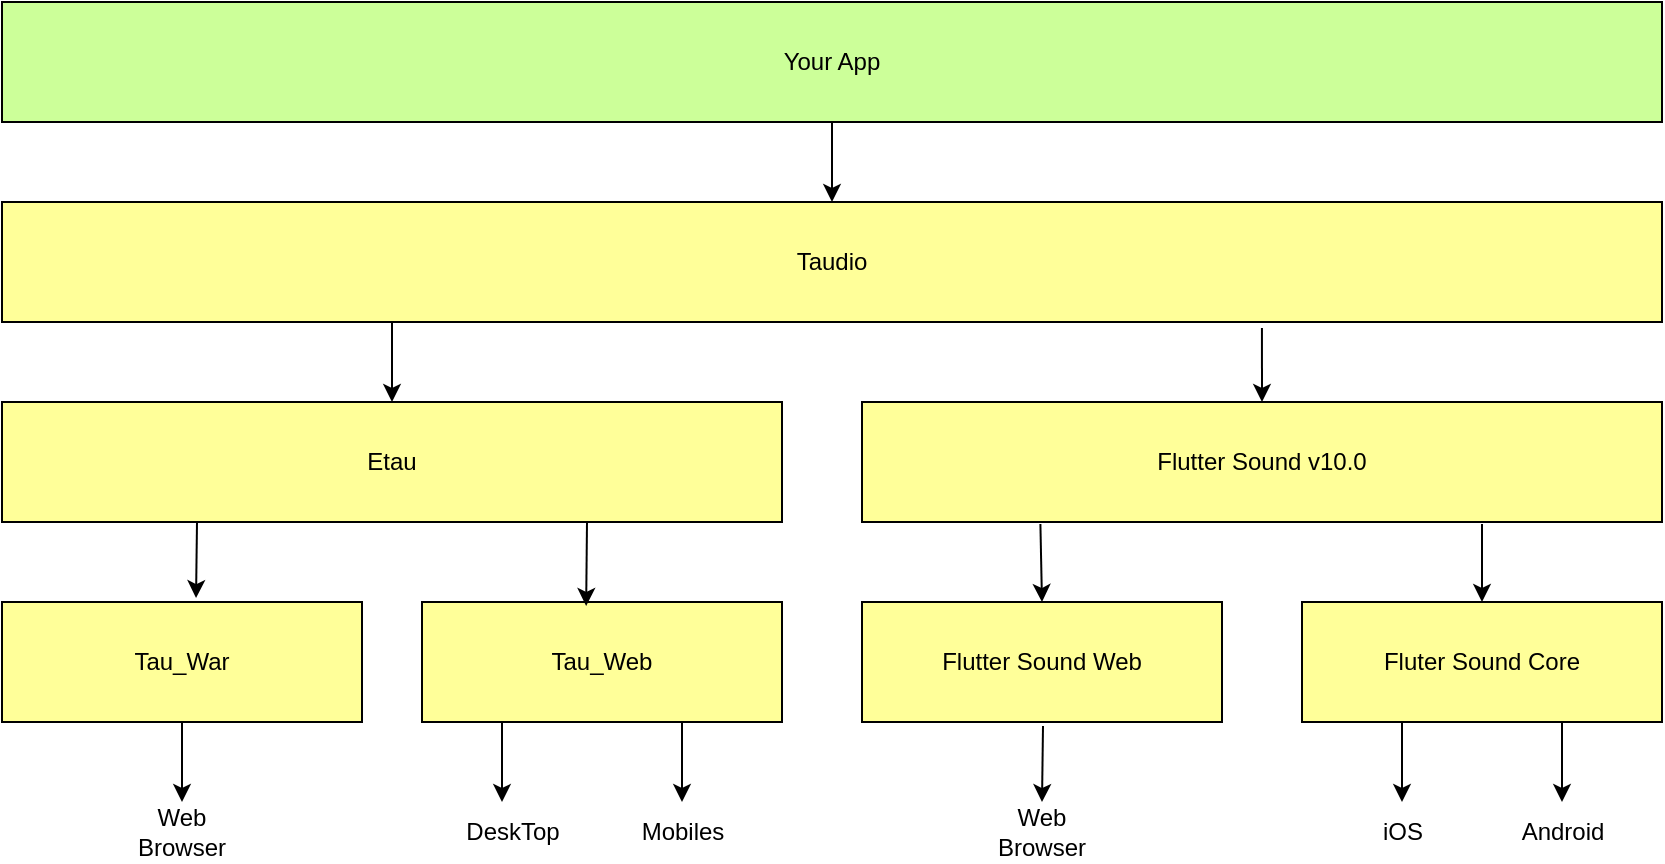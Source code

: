 <mxfile version="26.1.0">
  <diagram name="Page-1" id="OvJyWDLFz_YmrKm2HS_b">
    <mxGraphModel dx="1631" dy="1238" grid="1" gridSize="10" guides="1" tooltips="1" connect="1" arrows="1" fold="1" page="1" pageScale="1" pageWidth="827" pageHeight="1169" math="0" shadow="0">
      <root>
        <mxCell id="0" />
        <mxCell id="1" parent="0" />
        <mxCell id="5ubII6w7WkZbeg2jrxqk-1" value="Your App" style="rounded=0;whiteSpace=wrap;html=1;fillColor=light-dark(#CCFF99,var(--ge-dark-color, #121212));" vertex="1" parent="1">
          <mxGeometry x="10" y="40" width="830" height="60" as="geometry" />
        </mxCell>
        <mxCell id="5ubII6w7WkZbeg2jrxqk-2" value="Taudio" style="rounded=0;whiteSpace=wrap;html=1;fillColor=light-dark(#FFFF99,var(--ge-dark-color, #121212));" vertex="1" parent="1">
          <mxGeometry x="10" y="140" width="830" height="60" as="geometry" />
        </mxCell>
        <mxCell id="5ubII6w7WkZbeg2jrxqk-3" value="Etau" style="rounded=0;whiteSpace=wrap;html=1;fillColor=light-dark(#FFFF99,var(--ge-dark-color, #121212));" vertex="1" parent="1">
          <mxGeometry x="10" y="240" width="390" height="60" as="geometry" />
        </mxCell>
        <mxCell id="5ubII6w7WkZbeg2jrxqk-4" value="Flutter Sound v10.0" style="rounded=0;whiteSpace=wrap;html=1;fillColor=light-dark(#FFFF99,var(--ge-dark-color, #121212));" vertex="1" parent="1">
          <mxGeometry x="440" y="240" width="400" height="60" as="geometry" />
        </mxCell>
        <mxCell id="5ubII6w7WkZbeg2jrxqk-5" value="Tau_War" style="rounded=0;whiteSpace=wrap;html=1;fillColor=light-dark(#FFFF99,var(--ge-dark-color, #121212));" vertex="1" parent="1">
          <mxGeometry x="10" y="340" width="180" height="60" as="geometry" />
        </mxCell>
        <mxCell id="5ubII6w7WkZbeg2jrxqk-7" value="Tau_Web" style="rounded=0;whiteSpace=wrap;html=1;fillColor=light-dark(#FFFF99,var(--ge-dark-color, #121212));" vertex="1" parent="1">
          <mxGeometry x="220" y="340" width="180" height="60" as="geometry" />
        </mxCell>
        <mxCell id="5ubII6w7WkZbeg2jrxqk-9" value="Flutter Sound Web" style="rounded=0;whiteSpace=wrap;html=1;fillColor=light-dark(#FFFF99,var(--ge-dark-color, #121212));" vertex="1" parent="1">
          <mxGeometry x="440" y="340" width="180" height="60" as="geometry" />
        </mxCell>
        <mxCell id="5ubII6w7WkZbeg2jrxqk-10" value="Fluter Sound Core" style="rounded=0;whiteSpace=wrap;html=1;fillColor=light-dark(#FFFF99,var(--ge-dark-color, #121212));" vertex="1" parent="1">
          <mxGeometry x="660" y="340" width="180" height="60" as="geometry" />
        </mxCell>
        <mxCell id="5ubII6w7WkZbeg2jrxqk-11" value="" style="endArrow=classic;html=1;rounded=0;exitX=0.5;exitY=1;exitDx=0;exitDy=0;" edge="1" parent="1" source="5ubII6w7WkZbeg2jrxqk-5">
          <mxGeometry width="50" height="50" relative="1" as="geometry">
            <mxPoint x="310" y="660" as="sourcePoint" />
            <mxPoint x="100" y="440" as="targetPoint" />
          </mxGeometry>
        </mxCell>
        <mxCell id="5ubII6w7WkZbeg2jrxqk-12" value="" style="endArrow=classic;html=1;rounded=0;exitX=0.5;exitY=1;exitDx=0;exitDy=0;" edge="1" parent="1">
          <mxGeometry width="50" height="50" relative="1" as="geometry">
            <mxPoint x="260" y="400" as="sourcePoint" />
            <mxPoint x="260" y="440" as="targetPoint" />
          </mxGeometry>
        </mxCell>
        <mxCell id="5ubII6w7WkZbeg2jrxqk-13" value="" style="endArrow=classic;html=1;rounded=0;exitX=0.5;exitY=1;exitDx=0;exitDy=0;" edge="1" parent="1">
          <mxGeometry width="50" height="50" relative="1" as="geometry">
            <mxPoint x="350" y="400" as="sourcePoint" />
            <mxPoint x="350" y="440" as="targetPoint" />
          </mxGeometry>
        </mxCell>
        <mxCell id="5ubII6w7WkZbeg2jrxqk-14" value="" style="endArrow=classic;html=1;rounded=0;exitX=0.45;exitY=1.033;exitDx=0;exitDy=0;exitPerimeter=0;" edge="1" parent="1">
          <mxGeometry width="50" height="50" relative="1" as="geometry">
            <mxPoint x="530.5" y="401.98" as="sourcePoint" />
            <mxPoint x="530" y="440" as="targetPoint" />
          </mxGeometry>
        </mxCell>
        <mxCell id="5ubII6w7WkZbeg2jrxqk-15" value="" style="endArrow=classic;html=1;rounded=0;exitX=0.5;exitY=1;exitDx=0;exitDy=0;" edge="1" parent="1">
          <mxGeometry width="50" height="50" relative="1" as="geometry">
            <mxPoint x="710" y="400" as="sourcePoint" />
            <mxPoint x="710" y="440" as="targetPoint" />
          </mxGeometry>
        </mxCell>
        <mxCell id="5ubII6w7WkZbeg2jrxqk-16" value="" style="endArrow=classic;html=1;rounded=0;exitX=0.5;exitY=1;exitDx=0;exitDy=0;" edge="1" parent="1">
          <mxGeometry width="50" height="50" relative="1" as="geometry">
            <mxPoint x="790" y="400" as="sourcePoint" />
            <mxPoint x="790" y="440" as="targetPoint" />
          </mxGeometry>
        </mxCell>
        <mxCell id="5ubII6w7WkZbeg2jrxqk-17" value="Web Browser" style="text;html=1;align=center;verticalAlign=middle;whiteSpace=wrap;rounded=0;" vertex="1" parent="1">
          <mxGeometry x="70" y="440" width="60" height="30" as="geometry" />
        </mxCell>
        <mxCell id="5ubII6w7WkZbeg2jrxqk-18" value="DeskTop" style="text;html=1;align=center;verticalAlign=middle;resizable=0;points=[];autosize=1;strokeColor=none;fillColor=none;" vertex="1" parent="1">
          <mxGeometry x="230" y="440" width="70" height="30" as="geometry" />
        </mxCell>
        <mxCell id="5ubII6w7WkZbeg2jrxqk-19" value="Mobiles" style="text;html=1;align=center;verticalAlign=middle;resizable=0;points=[];autosize=1;strokeColor=none;fillColor=none;" vertex="1" parent="1">
          <mxGeometry x="320" y="440" width="60" height="30" as="geometry" />
        </mxCell>
        <mxCell id="5ubII6w7WkZbeg2jrxqk-20" value="Web Browser" style="text;html=1;align=center;verticalAlign=middle;whiteSpace=wrap;rounded=0;" vertex="1" parent="1">
          <mxGeometry x="500" y="440" width="60" height="30" as="geometry" />
        </mxCell>
        <mxCell id="5ubII6w7WkZbeg2jrxqk-21" value="iOS" style="text;html=1;align=center;verticalAlign=middle;resizable=0;points=[];autosize=1;strokeColor=none;fillColor=none;" vertex="1" parent="1">
          <mxGeometry x="690" y="440" width="40" height="30" as="geometry" />
        </mxCell>
        <mxCell id="5ubII6w7WkZbeg2jrxqk-22" value="Android" style="text;html=1;align=center;verticalAlign=middle;resizable=0;points=[];autosize=1;strokeColor=none;fillColor=none;" vertex="1" parent="1">
          <mxGeometry x="760" y="440" width="60" height="30" as="geometry" />
        </mxCell>
        <mxCell id="5ubII6w7WkZbeg2jrxqk-23" value="" style="endArrow=classic;html=1;rounded=0;exitX=0.5;exitY=1;exitDx=0;exitDy=0;entryX=0.5;entryY=0;entryDx=0;entryDy=0;" edge="1" parent="1" source="5ubII6w7WkZbeg2jrxqk-1" target="5ubII6w7WkZbeg2jrxqk-2">
          <mxGeometry width="50" height="50" relative="1" as="geometry">
            <mxPoint x="340" y="540" as="sourcePoint" />
            <mxPoint x="390" y="490" as="targetPoint" />
          </mxGeometry>
        </mxCell>
        <mxCell id="5ubII6w7WkZbeg2jrxqk-24" value="" style="endArrow=classic;html=1;rounded=0;" edge="1" parent="1" target="5ubII6w7WkZbeg2jrxqk-3">
          <mxGeometry width="50" height="50" relative="1" as="geometry">
            <mxPoint x="205" y="200" as="sourcePoint" />
            <mxPoint x="390" y="490" as="targetPoint" />
          </mxGeometry>
        </mxCell>
        <mxCell id="5ubII6w7WkZbeg2jrxqk-25" value="" style="endArrow=classic;html=1;rounded=0;entryX=0.5;entryY=0;entryDx=0;entryDy=0;exitX=0.759;exitY=1.05;exitDx=0;exitDy=0;exitPerimeter=0;" edge="1" parent="1" source="5ubII6w7WkZbeg2jrxqk-2" target="5ubII6w7WkZbeg2jrxqk-4">
          <mxGeometry width="50" height="50" relative="1" as="geometry">
            <mxPoint x="340" y="540" as="sourcePoint" />
            <mxPoint x="390" y="490" as="targetPoint" />
          </mxGeometry>
        </mxCell>
        <mxCell id="5ubII6w7WkZbeg2jrxqk-26" value="" style="endArrow=classic;html=1;rounded=0;entryX=0.539;entryY=-0.033;entryDx=0;entryDy=0;entryPerimeter=0;exitX=0.25;exitY=1;exitDx=0;exitDy=0;" edge="1" parent="1" source="5ubII6w7WkZbeg2jrxqk-3" target="5ubII6w7WkZbeg2jrxqk-5">
          <mxGeometry width="50" height="50" relative="1" as="geometry">
            <mxPoint x="320" y="530" as="sourcePoint" />
            <mxPoint x="390" y="490" as="targetPoint" />
          </mxGeometry>
        </mxCell>
        <mxCell id="5ubII6w7WkZbeg2jrxqk-27" value="" style="endArrow=classic;html=1;rounded=0;entryX=0.5;entryY=0;entryDx=0;entryDy=0;exitX=0.223;exitY=1.017;exitDx=0;exitDy=0;exitPerimeter=0;" edge="1" parent="1" source="5ubII6w7WkZbeg2jrxqk-4" target="5ubII6w7WkZbeg2jrxqk-9">
          <mxGeometry width="50" height="50" relative="1" as="geometry">
            <mxPoint x="540" y="310" as="sourcePoint" />
            <mxPoint x="390" y="490" as="targetPoint" />
          </mxGeometry>
        </mxCell>
        <mxCell id="5ubII6w7WkZbeg2jrxqk-28" value="" style="endArrow=classic;html=1;rounded=0;entryX=0.5;entryY=0;entryDx=0;entryDy=0;exitX=0.775;exitY=1.017;exitDx=0;exitDy=0;exitPerimeter=0;" edge="1" parent="1" source="5ubII6w7WkZbeg2jrxqk-4" target="5ubII6w7WkZbeg2jrxqk-10">
          <mxGeometry width="50" height="50" relative="1" as="geometry">
            <mxPoint x="340" y="540" as="sourcePoint" />
            <mxPoint x="390" y="490" as="targetPoint" />
          </mxGeometry>
        </mxCell>
        <mxCell id="5ubII6w7WkZbeg2jrxqk-30" value="" style="endArrow=classic;html=1;rounded=0;exitX=0.75;exitY=1;exitDx=0;exitDy=0;entryX=0.456;entryY=0.033;entryDx=0;entryDy=0;entryPerimeter=0;" edge="1" parent="1" source="5ubII6w7WkZbeg2jrxqk-3" target="5ubII6w7WkZbeg2jrxqk-7">
          <mxGeometry width="50" height="50" relative="1" as="geometry">
            <mxPoint x="370" y="540" as="sourcePoint" />
            <mxPoint x="420" y="490" as="targetPoint" />
          </mxGeometry>
        </mxCell>
      </root>
    </mxGraphModel>
  </diagram>
</mxfile>
